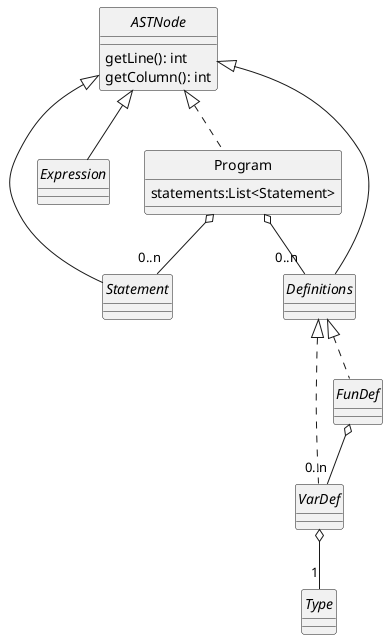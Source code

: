@startuml Program
skinparam style strictuml
skinparam monochrome true


interface ASTNode {
    getLine(): int
    getColumn(): int
}

interface Statement
interface Expression
interface Definitions
interface VarDef
interface FunDef
interface Type


class Program {
    statements:List<Statement>

}

ASTNode <|.. Program
Program  o-- "0..n" Definitions
Program o-- "0..n" Statement
ASTNode <|-- Expression
ASTNode <|-- Definitions
ASTNode <|-- Statement

Definitions <|.. VarDef
Definitions <|.. FunDef
FunDef o-- "0..n" VarDef
VarDef o-- "1" Type

@enduml
